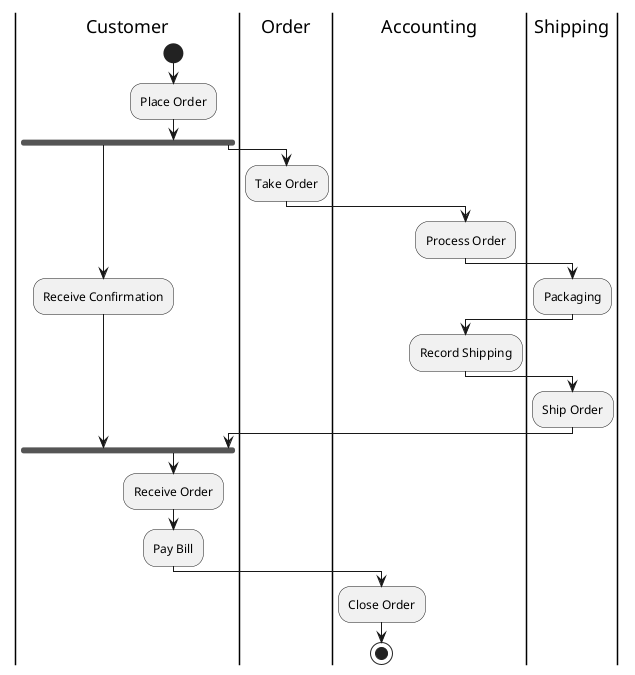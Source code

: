@startuml
|Customer|
start
:Place Order;
fork
    :Receive Confirmation;
fork again
    |Order|
    :Take Order;
    |Accounting|
    :Process Order;
    |Shipping|
    :Packaging;
    |Accounting|
    :Record Shipping;
    |Shipping|
    :Ship Order;
    |Customer|
end fork
:Receive Order;
:Pay Bill;
|Accounting|
:Close Order;
stop
@enduml
